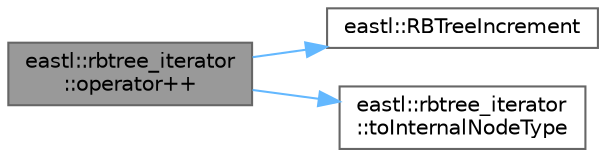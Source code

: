 digraph "eastl::rbtree_iterator::operator++"
{
 // LATEX_PDF_SIZE
  bgcolor="transparent";
  edge [fontname=Helvetica,fontsize=10,labelfontname=Helvetica,labelfontsize=10];
  node [fontname=Helvetica,fontsize=10,shape=box,height=0.2,width=0.4];
  rankdir="LR";
  Node1 [id="Node000001",label="eastl::rbtree_iterator\l::operator++",height=0.2,width=0.4,color="gray40", fillcolor="grey60", style="filled", fontcolor="black",tooltip=" "];
  Node1 -> Node2 [id="edge1_Node000001_Node000002",color="steelblue1",style="solid",tooltip=" "];
  Node2 [id="Node000002",label="eastl::RBTreeIncrement",height=0.2,width=0.4,color="grey40", fillcolor="white", style="filled",URL="$namespaceeastl.html#a33c8128f6aa5cd9b2543e2f7b27a7514",tooltip=" "];
  Node1 -> Node3 [id="edge2_Node000001_Node000003",color="steelblue1",style="solid",tooltip=" "];
  Node3 [id="Node000003",label="eastl::rbtree_iterator\l::toInternalNodeType",height=0.2,width=0.4,color="grey40", fillcolor="white", style="filled",URL="$structeastl_1_1rbtree__iterator.html#a2e1516cb9efcbc07a8265d6f99975664",tooltip=" "];
}
